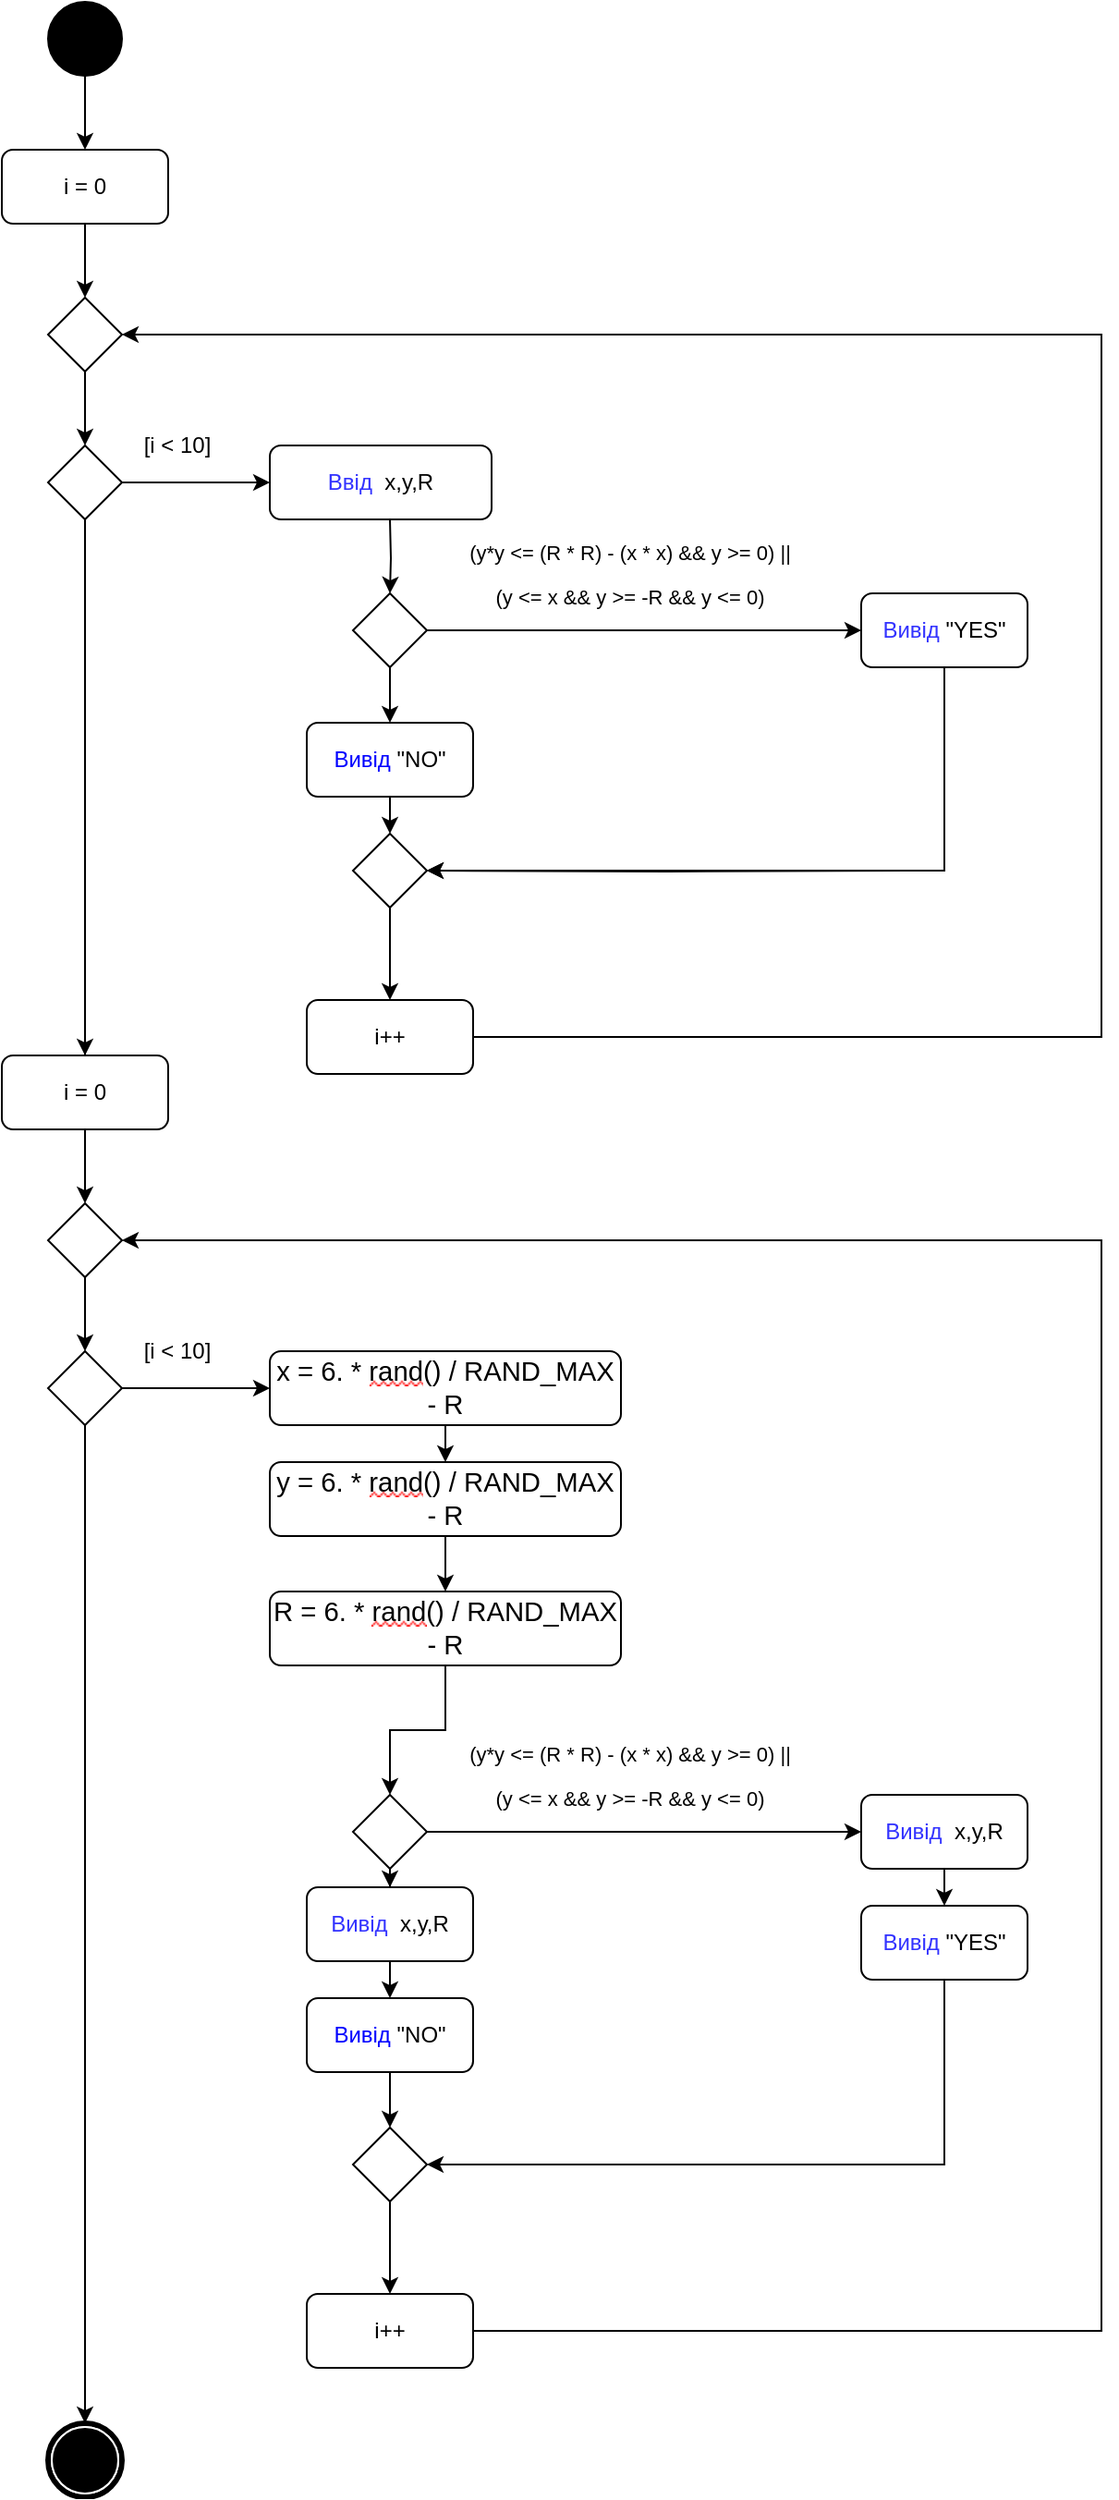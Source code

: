 <mxfile version="15.3.7" type="device"><diagram name="Page-1" id="0783ab3e-0a74-02c8-0abd-f7b4e66b4bec"><mxGraphModel dx="600" dy="869" grid="1" gridSize="10" guides="1" tooltips="1" connect="1" arrows="1" fold="1" page="1" pageScale="1" pageWidth="850" pageHeight="1100" background="none" math="0" shadow="0"><root><mxCell id="0"/><mxCell id="1" parent="0"/><mxCell id="6PpWrIxOxMw4Goj677An-61" style="edgeStyle=orthogonalEdgeStyle;rounded=0;orthogonalLoop=1;jettySize=auto;html=1;exitX=0.5;exitY=1;exitDx=0;exitDy=0;entryX=0.5;entryY=0;entryDx=0;entryDy=0;" edge="1" parent="1" source="60571a20871a0731-4" target="6PpWrIxOxMw4Goj677An-60"><mxGeometry relative="1" as="geometry"/></mxCell><mxCell id="60571a20871a0731-4" value="" style="ellipse;whiteSpace=wrap;html=1;rounded=0;shadow=0;comic=0;labelBackgroundColor=none;strokeWidth=1;fillColor=#000000;fontFamily=Verdana;fontSize=12;align=center;" parent="1" vertex="1"><mxGeometry x="400" width="40" height="40" as="geometry"/></mxCell><mxCell id="60571a20871a0731-5" value="" style="shape=mxgraph.bpmn.shape;html=1;verticalLabelPosition=bottom;labelBackgroundColor=#ffffff;verticalAlign=top;perimeter=ellipsePerimeter;outline=end;symbol=terminate;rounded=0;shadow=0;comic=0;strokeWidth=1;fontFamily=Verdana;fontSize=12;align=center;" parent="1" vertex="1"><mxGeometry x="400" y="1310" width="40" height="40" as="geometry"/></mxCell><mxCell id="6PpWrIxOxMw4Goj677An-23" value="" style="edgeStyle=orthogonalEdgeStyle;rounded=0;orthogonalLoop=1;jettySize=auto;html=1;" edge="1" parent="1" source="6PpWrIxOxMw4Goj677An-1" target="6PpWrIxOxMw4Goj677An-2"><mxGeometry relative="1" as="geometry"/></mxCell><mxCell id="6PpWrIxOxMw4Goj677An-1" value="" style="rhombus;whiteSpace=wrap;html=1;" vertex="1" parent="1"><mxGeometry x="400" y="160" width="40" height="40" as="geometry"/></mxCell><mxCell id="6PpWrIxOxMw4Goj677An-6" style="edgeStyle=orthogonalEdgeStyle;rounded=0;orthogonalLoop=1;jettySize=auto;html=1;exitX=1;exitY=0.5;exitDx=0;exitDy=0;entryX=0;entryY=0.5;entryDx=0;entryDy=0;" edge="1" parent="1" source="6PpWrIxOxMw4Goj677An-2" target="6PpWrIxOxMw4Goj677An-5"><mxGeometry relative="1" as="geometry"/></mxCell><mxCell id="6PpWrIxOxMw4Goj677An-43" style="edgeStyle=orthogonalEdgeStyle;rounded=0;orthogonalLoop=1;jettySize=auto;html=1;exitX=0.5;exitY=1;exitDx=0;exitDy=0;entryX=0.5;entryY=0;entryDx=0;entryDy=0;" edge="1" parent="1" source="6PpWrIxOxMw4Goj677An-2" target="6PpWrIxOxMw4Goj677An-25"><mxGeometry relative="1" as="geometry"/></mxCell><mxCell id="6PpWrIxOxMw4Goj677An-64" style="edgeStyle=orthogonalEdgeStyle;rounded=0;orthogonalLoop=1;jettySize=auto;html=1;exitX=0.5;exitY=1;exitDx=0;exitDy=0;entryX=0.5;entryY=0;entryDx=0;entryDy=0;" edge="1" parent="1" source="6PpWrIxOxMw4Goj677An-2" target="6PpWrIxOxMw4Goj677An-63"><mxGeometry relative="1" as="geometry"/></mxCell><mxCell id="6PpWrIxOxMw4Goj677An-2" value="" style="rhombus;whiteSpace=wrap;html=1;" vertex="1" parent="1"><mxGeometry x="400" y="240" width="40" height="40" as="geometry"/></mxCell><mxCell id="6PpWrIxOxMw4Goj677An-5" value="&lt;font color=&quot;#3333ff&quot;&gt;Ввід&amp;nbsp; &lt;/font&gt;&lt;font color=&quot;#000000&quot;&gt;x,y,R&lt;/font&gt;" style="rounded=1;whiteSpace=wrap;html=1;" vertex="1" parent="1"><mxGeometry x="520" y="240" width="120" height="40" as="geometry"/></mxCell><mxCell id="6PpWrIxOxMw4Goj677An-8" style="edgeStyle=orthogonalEdgeStyle;rounded=0;orthogonalLoop=1;jettySize=auto;html=1;exitX=0.5;exitY=1;exitDx=0;exitDy=0;entryX=0.5;entryY=0;entryDx=0;entryDy=0;" edge="1" parent="1" target="6PpWrIxOxMw4Goj677An-11"><mxGeometry relative="1" as="geometry"><mxPoint x="585" y="280" as="sourcePoint"/></mxGeometry></mxCell><mxCell id="6PpWrIxOxMw4Goj677An-9" style="edgeStyle=orthogonalEdgeStyle;rounded=0;orthogonalLoop=1;jettySize=auto;html=1;exitX=1;exitY=0.5;exitDx=0;exitDy=0;entryX=0;entryY=0.5;entryDx=0;entryDy=0;" edge="1" parent="1" source="6PpWrIxOxMw4Goj677An-11" target="6PpWrIxOxMw4Goj677An-13"><mxGeometry relative="1" as="geometry"/></mxCell><mxCell id="6PpWrIxOxMw4Goj677An-10" style="edgeStyle=orthogonalEdgeStyle;rounded=0;orthogonalLoop=1;jettySize=auto;html=1;exitX=0.5;exitY=1;exitDx=0;exitDy=0;entryX=0.5;entryY=0;entryDx=0;entryDy=0;" edge="1" parent="1" source="6PpWrIxOxMw4Goj677An-11" target="6PpWrIxOxMw4Goj677An-15"><mxGeometry relative="1" as="geometry"/></mxCell><mxCell id="6PpWrIxOxMw4Goj677An-11" value="" style="rhombus;whiteSpace=wrap;html=1;" vertex="1" parent="1"><mxGeometry x="565" y="320" width="40" height="40" as="geometry"/></mxCell><mxCell id="6PpWrIxOxMw4Goj677An-12" style="edgeStyle=orthogonalEdgeStyle;rounded=0;orthogonalLoop=1;jettySize=auto;html=1;exitX=0.5;exitY=1;exitDx=0;exitDy=0;entryX=1;entryY=0.5;entryDx=0;entryDy=0;" edge="1" parent="1" source="6PpWrIxOxMw4Goj677An-13" target="6PpWrIxOxMw4Goj677An-16"><mxGeometry relative="1" as="geometry"><mxPoint x="885" y="450" as="targetPoint"/></mxGeometry></mxCell><mxCell id="6PpWrIxOxMw4Goj677An-13" value="&lt;font color=&quot;#3333ff&quot;&gt;Вивід&lt;/font&gt; &quot;YES&quot;" style="rounded=1;whiteSpace=wrap;html=1;" vertex="1" parent="1"><mxGeometry x="840" y="320" width="90" height="40" as="geometry"/></mxCell><mxCell id="6PpWrIxOxMw4Goj677An-14" style="edgeStyle=orthogonalEdgeStyle;rounded=0;orthogonalLoop=1;jettySize=auto;html=1;exitX=0.5;exitY=1;exitDx=0;exitDy=0;entryX=0.5;entryY=0;entryDx=0;entryDy=0;" edge="1" parent="1" source="6PpWrIxOxMw4Goj677An-15" target="6PpWrIxOxMw4Goj677An-16"><mxGeometry relative="1" as="geometry"/></mxCell><mxCell id="6PpWrIxOxMw4Goj677An-15" value="&lt;font color=&quot;#0000ff&quot;&gt;Вивід&lt;/font&gt; &quot;NO&quot;" style="rounded=1;whiteSpace=wrap;html=1;" vertex="1" parent="1"><mxGeometry x="540" y="390" width="90" height="40" as="geometry"/></mxCell><mxCell id="6PpWrIxOxMw4Goj677An-20" style="edgeStyle=orthogonalEdgeStyle;rounded=0;orthogonalLoop=1;jettySize=auto;html=1;exitX=0.5;exitY=1;exitDx=0;exitDy=0;entryX=0.5;entryY=0;entryDx=0;entryDy=0;" edge="1" parent="1" source="6PpWrIxOxMw4Goj677An-16" target="6PpWrIxOxMw4Goj677An-19"><mxGeometry relative="1" as="geometry"/></mxCell><mxCell id="6PpWrIxOxMw4Goj677An-16" value="" style="rhombus;whiteSpace=wrap;html=1;" vertex="1" parent="1"><mxGeometry x="565" y="450" width="40" height="40" as="geometry"/></mxCell><mxCell id="6PpWrIxOxMw4Goj677An-17" style="edgeStyle=orthogonalEdgeStyle;rounded=0;orthogonalLoop=1;jettySize=auto;html=1;exitX=0;exitY=0.5;exitDx=0;exitDy=0;entryX=1;entryY=0.5;entryDx=0;entryDy=0;" edge="1" parent="1" target="6PpWrIxOxMw4Goj677An-16"><mxGeometry relative="1" as="geometry"><mxPoint x="865" y="470" as="sourcePoint"/></mxGeometry></mxCell><mxCell id="6PpWrIxOxMw4Goj677An-18" value="&lt;p style=&quot;font-size: 11px&quot;&gt;&lt;font style=&quot;font-size: 11px&quot;&gt;&lt;span class=&quot;NormalTextRun SCXW105165814 BCX0&quot; style=&quot;margin: 0px ; padding: 0px ; color: rgb(0 , 0 , 0) ; font-family: &amp;#34;calibri&amp;#34; , &amp;#34;calibri_embeddedfont&amp;#34; , &amp;#34;calibri_msfontservice&amp;#34; , sans-serif ; text-align: left ; background-color: rgb(255 , 255 , 255)&quot;&gt;(&lt;/span&gt;&lt;span class=&quot;NormalTextRun SCXW105165814 BCX0&quot; style=&quot;margin: 0px ; padding: 0px ; color: rgb(0 , 0 , 0) ; font-family: &amp;#34;calibri&amp;#34; , &amp;#34;calibri_embeddedfont&amp;#34; , &amp;#34;calibri_msfontservice&amp;#34; , sans-serif ; text-align: left ; background-color: rgb(255 , 255 , 255)&quot;&gt;&lt;span class=&quot;NormalTextRun  BCX0 SCXW211120175&quot; style=&quot;margin: 0px ; padding: 0px ; font-family: &amp;#34;calibri&amp;#34; , &amp;#34;calibri_embeddedfont&amp;#34; , &amp;#34;calibri_msfontservice&amp;#34; , sans-serif&quot;&gt;y&lt;/span&gt;&lt;span class=&quot;NormalTextRun  BCX0 SCXW211120175&quot; style=&quot;margin: 0px ; padding: 0px ; font-family: &amp;#34;calibri&amp;#34; , &amp;#34;calibri_embeddedfont&amp;#34; , &amp;#34;calibri_msfontservice&amp;#34; , sans-serif&quot;&gt;*y&lt;/span&gt;&lt;span class=&quot;NormalTextRun  BCX0 SCXW211120175&quot; style=&quot;margin: 0px ; padding: 0px ; font-family: &amp;#34;calibri&amp;#34; , &amp;#34;calibri_embeddedfont&amp;#34; , &amp;#34;calibri_msfontservice&amp;#34; , sans-serif&quot;&gt;&amp;nbsp;&amp;lt;=&amp;nbsp;&lt;/span&gt;&lt;span class=&quot;NormalTextRun  BCX0 SCXW211120175&quot; style=&quot;margin: 0px ; padding: 0px ; font-family: &amp;#34;calibri&amp;#34; , &amp;#34;calibri_embeddedfont&amp;#34; , &amp;#34;calibri_msfontservice&amp;#34; , sans-serif&quot;&gt;(R * R&lt;/span&gt;&lt;span class=&quot;NormalTextRun  BCX0 SCXW211120175&quot; style=&quot;margin: 0px ; padding: 0px ; font-family: &amp;#34;calibri&amp;#34; , &amp;#34;calibri_embeddedfont&amp;#34; , &amp;#34;calibri_msfontservice&amp;#34; , sans-serif&quot;&gt;)&lt;/span&gt;&lt;span class=&quot;NormalTextRun  BCX0 SCXW211120175&quot; style=&quot;margin: 0px ; padding: 0px ; font-family: &amp;#34;calibri&amp;#34; , &amp;#34;calibri_embeddedfont&amp;#34; , &amp;#34;calibri_msfontservice&amp;#34; , sans-serif&quot;&gt;&amp;nbsp;-&amp;nbsp;&lt;/span&gt;&lt;span class=&quot;NormalTextRun  BCX0 SCXW211120175&quot; style=&quot;margin: 0px ; padding: 0px ; font-family: &amp;#34;calibri&amp;#34; , &amp;#34;calibri_embeddedfont&amp;#34; , &amp;#34;calibri_msfontservice&amp;#34; , sans-serif&quot;&gt;(&lt;/span&gt;&lt;span class=&quot;NormalTextRun  BCX0 SCXW211120175&quot; style=&quot;margin: 0px ; padding: 0px ; font-family: &amp;#34;calibri&amp;#34; , &amp;#34;calibri_embeddedfont&amp;#34; , &amp;#34;calibri_msfontservice&amp;#34; , sans-serif&quot;&gt;x * x) &amp;amp;&amp;amp; y &amp;gt;= 0&lt;/span&gt;)&lt;/span&gt;&lt;span class=&quot;NormalTextRun SCXW105165814 BCX0&quot; style=&quot;margin: 0px ; padding: 0px ; color: rgb(0 , 0 , 0) ; font-family: &amp;#34;calibri&amp;#34; , &amp;#34;calibri_embeddedfont&amp;#34; , &amp;#34;calibri_msfontservice&amp;#34; , sans-serif ; text-align: left ; background-color: rgb(255 , 255 , 255)&quot;&gt;&amp;nbsp;||&lt;/span&gt;&lt;/font&gt;&lt;/p&gt;&lt;p style=&quot;font-size: 11px&quot;&gt;&lt;font style=&quot;font-size: 11px&quot;&gt;&lt;span class=&quot;NormalTextRun SCXW105165814 BCX0&quot; style=&quot;margin: 0px ; padding: 0px ; color: rgb(0 , 0 , 0) ; font-family: &amp;#34;calibri&amp;#34; , &amp;#34;calibri_embeddedfont&amp;#34; , &amp;#34;calibri_msfontservice&amp;#34; , sans-serif ; text-align: left ; background-color: rgb(255 , 255 , 255)&quot;&gt;&amp;nbsp;(y &amp;lt;= x &amp;amp;&amp;amp; y &amp;gt;= -R &amp;amp;&amp;amp; y &amp;lt;= 0)&lt;/span&gt;&lt;span class=&quot;NormalTextRun SCXW105165814 BCX0&quot; style=&quot;margin: 0px ; padding: 0px ; color: rgb(0 , 0 , 0) ; font-family: &amp;#34;calibri&amp;#34; , &amp;#34;calibri_embeddedfont&amp;#34; , &amp;#34;calibri_msfontservice&amp;#34; , sans-serif ; text-align: left ; background-color: rgb(255 , 255 , 255)&quot;&gt;&amp;nbsp;&lt;/span&gt;&lt;/font&gt;&lt;/p&gt;" style="text;html=1;strokeColor=none;fillColor=none;align=center;verticalAlign=middle;whiteSpace=wrap;rounded=0;" vertex="1" parent="1"><mxGeometry x="620" y="300" width="190" height="20" as="geometry"/></mxCell><mxCell id="6PpWrIxOxMw4Goj677An-21" style="edgeStyle=orthogonalEdgeStyle;rounded=0;orthogonalLoop=1;jettySize=auto;html=1;exitX=1;exitY=0.5;exitDx=0;exitDy=0;entryX=1;entryY=0.5;entryDx=0;entryDy=0;" edge="1" parent="1" source="6PpWrIxOxMw4Goj677An-19" target="6PpWrIxOxMw4Goj677An-1"><mxGeometry relative="1" as="geometry"><Array as="points"><mxPoint x="970" y="560"/><mxPoint x="970" y="180"/></Array></mxGeometry></mxCell><mxCell id="6PpWrIxOxMw4Goj677An-19" value="i++" style="rounded=1;whiteSpace=wrap;html=1;" vertex="1" parent="1"><mxGeometry x="540" y="540" width="90" height="40" as="geometry"/></mxCell><mxCell id="6PpWrIxOxMw4Goj677An-24" value="" style="edgeStyle=orthogonalEdgeStyle;rounded=0;orthogonalLoop=1;jettySize=auto;html=1;" edge="1" parent="1" source="6PpWrIxOxMw4Goj677An-25" target="6PpWrIxOxMw4Goj677An-27"><mxGeometry relative="1" as="geometry"/></mxCell><mxCell id="6PpWrIxOxMw4Goj677An-25" value="" style="rhombus;whiteSpace=wrap;html=1;" vertex="1" parent="1"><mxGeometry x="400" y="650" width="40" height="40" as="geometry"/></mxCell><mxCell id="6PpWrIxOxMw4Goj677An-26" style="edgeStyle=orthogonalEdgeStyle;rounded=0;orthogonalLoop=1;jettySize=auto;html=1;exitX=1;exitY=0.5;exitDx=0;exitDy=0;entryX=0;entryY=0.5;entryDx=0;entryDy=0;" edge="1" parent="1" source="6PpWrIxOxMw4Goj677An-27"><mxGeometry relative="1" as="geometry"><mxPoint x="520" y="750" as="targetPoint"/></mxGeometry></mxCell><mxCell id="6PpWrIxOxMw4Goj677An-44" style="edgeStyle=orthogonalEdgeStyle;rounded=0;orthogonalLoop=1;jettySize=auto;html=1;exitX=0.5;exitY=1;exitDx=0;exitDy=0;entryX=0.5;entryY=0;entryDx=0;entryDy=0;" edge="1" parent="1" source="6PpWrIxOxMw4Goj677An-27" target="60571a20871a0731-5"><mxGeometry relative="1" as="geometry"/></mxCell><mxCell id="6PpWrIxOxMw4Goj677An-27" value="" style="rhombus;whiteSpace=wrap;html=1;" vertex="1" parent="1"><mxGeometry x="400" y="730" width="40" height="40" as="geometry"/></mxCell><mxCell id="6PpWrIxOxMw4Goj677An-31" style="edgeStyle=orthogonalEdgeStyle;rounded=0;orthogonalLoop=1;jettySize=auto;html=1;exitX=0.5;exitY=1;exitDx=0;exitDy=0;entryX=0.5;entryY=0;entryDx=0;entryDy=0;" edge="1" parent="1" source="6PpWrIxOxMw4Goj677An-32" target="6PpWrIxOxMw4Goj677An-36"><mxGeometry relative="1" as="geometry"/></mxCell><mxCell id="6PpWrIxOxMw4Goj677An-53" style="edgeStyle=orthogonalEdgeStyle;rounded=0;orthogonalLoop=1;jettySize=auto;html=1;exitX=1;exitY=0.5;exitDx=0;exitDy=0;entryX=0;entryY=0.5;entryDx=0;entryDy=0;" edge="1" parent="1" source="6PpWrIxOxMw4Goj677An-32" target="6PpWrIxOxMw4Goj677An-52"><mxGeometry relative="1" as="geometry"/></mxCell><mxCell id="6PpWrIxOxMw4Goj677An-56" style="edgeStyle=orthogonalEdgeStyle;rounded=0;orthogonalLoop=1;jettySize=auto;html=1;exitX=0.5;exitY=1;exitDx=0;exitDy=0;entryX=0.5;entryY=0;entryDx=0;entryDy=0;" edge="1" parent="1" source="6PpWrIxOxMw4Goj677An-32" target="6PpWrIxOxMw4Goj677An-55"><mxGeometry relative="1" as="geometry"/></mxCell><mxCell id="6PpWrIxOxMw4Goj677An-32" value="" style="rhombus;whiteSpace=wrap;html=1;" vertex="1" parent="1"><mxGeometry x="565" y="970" width="40" height="40" as="geometry"/></mxCell><mxCell id="6PpWrIxOxMw4Goj677An-33" style="edgeStyle=orthogonalEdgeStyle;rounded=0;orthogonalLoop=1;jettySize=auto;html=1;exitX=0.5;exitY=1;exitDx=0;exitDy=0;entryX=1;entryY=0.5;entryDx=0;entryDy=0;" edge="1" parent="1" source="6PpWrIxOxMw4Goj677An-34" target="6PpWrIxOxMw4Goj677An-38"><mxGeometry relative="1" as="geometry"><mxPoint x="885" y="1100" as="targetPoint"/></mxGeometry></mxCell><mxCell id="6PpWrIxOxMw4Goj677An-34" value="&lt;font color=&quot;#3333ff&quot;&gt;Вивід&lt;/font&gt; &quot;YES&quot;" style="rounded=1;whiteSpace=wrap;html=1;" vertex="1" parent="1"><mxGeometry x="840" y="1030" width="90" height="40" as="geometry"/></mxCell><mxCell id="6PpWrIxOxMw4Goj677An-35" style="edgeStyle=orthogonalEdgeStyle;rounded=0;orthogonalLoop=1;jettySize=auto;html=1;exitX=0.5;exitY=1;exitDx=0;exitDy=0;entryX=0.5;entryY=0;entryDx=0;entryDy=0;" edge="1" parent="1" source="6PpWrIxOxMw4Goj677An-36" target="6PpWrIxOxMw4Goj677An-38"><mxGeometry relative="1" as="geometry"/></mxCell><mxCell id="6PpWrIxOxMw4Goj677An-36" value="&lt;font color=&quot;#0000ff&quot;&gt;Вивід&lt;/font&gt; &quot;NO&quot;" style="rounded=1;whiteSpace=wrap;html=1;" vertex="1" parent="1"><mxGeometry x="540" y="1080" width="90" height="40" as="geometry"/></mxCell><mxCell id="6PpWrIxOxMw4Goj677An-37" style="edgeStyle=orthogonalEdgeStyle;rounded=0;orthogonalLoop=1;jettySize=auto;html=1;exitX=0.5;exitY=1;exitDx=0;exitDy=0;entryX=0.5;entryY=0;entryDx=0;entryDy=0;" edge="1" parent="1" source="6PpWrIxOxMw4Goj677An-38" target="6PpWrIxOxMw4Goj677An-42"><mxGeometry relative="1" as="geometry"/></mxCell><mxCell id="6PpWrIxOxMw4Goj677An-38" value="" style="rhombus;whiteSpace=wrap;html=1;" vertex="1" parent="1"><mxGeometry x="565" y="1150" width="40" height="40" as="geometry"/></mxCell><mxCell id="6PpWrIxOxMw4Goj677An-40" value="&lt;p style=&quot;font-size: 11px&quot;&gt;&lt;font style=&quot;font-size: 11px&quot;&gt;&lt;span class=&quot;NormalTextRun SCXW105165814 BCX0&quot; style=&quot;margin: 0px ; padding: 0px ; color: rgb(0 , 0 , 0) ; font-family: &amp;#34;calibri&amp;#34; , &amp;#34;calibri_embeddedfont&amp;#34; , &amp;#34;calibri_msfontservice&amp;#34; , sans-serif ; text-align: left ; background-color: rgb(255 , 255 , 255)&quot;&gt;(&lt;/span&gt;&lt;span class=&quot;NormalTextRun SCXW105165814 BCX0&quot; style=&quot;margin: 0px ; padding: 0px ; color: rgb(0 , 0 , 0) ; font-family: &amp;#34;calibri&amp;#34; , &amp;#34;calibri_embeddedfont&amp;#34; , &amp;#34;calibri_msfontservice&amp;#34; , sans-serif ; text-align: left ; background-color: rgb(255 , 255 , 255)&quot;&gt;&lt;span class=&quot;NormalTextRun  BCX0 SCXW211120175&quot; style=&quot;margin: 0px ; padding: 0px ; font-family: &amp;#34;calibri&amp;#34; , &amp;#34;calibri_embeddedfont&amp;#34; , &amp;#34;calibri_msfontservice&amp;#34; , sans-serif&quot;&gt;y&lt;/span&gt;&lt;span class=&quot;NormalTextRun  BCX0 SCXW211120175&quot; style=&quot;margin: 0px ; padding: 0px ; font-family: &amp;#34;calibri&amp;#34; , &amp;#34;calibri_embeddedfont&amp;#34; , &amp;#34;calibri_msfontservice&amp;#34; , sans-serif&quot;&gt;*y&lt;/span&gt;&lt;span class=&quot;NormalTextRun  BCX0 SCXW211120175&quot; style=&quot;margin: 0px ; padding: 0px ; font-family: &amp;#34;calibri&amp;#34; , &amp;#34;calibri_embeddedfont&amp;#34; , &amp;#34;calibri_msfontservice&amp;#34; , sans-serif&quot;&gt;&amp;nbsp;&amp;lt;=&amp;nbsp;&lt;/span&gt;&lt;span class=&quot;NormalTextRun  BCX0 SCXW211120175&quot; style=&quot;margin: 0px ; padding: 0px ; font-family: &amp;#34;calibri&amp;#34; , &amp;#34;calibri_embeddedfont&amp;#34; , &amp;#34;calibri_msfontservice&amp;#34; , sans-serif&quot;&gt;(R * R&lt;/span&gt;&lt;span class=&quot;NormalTextRun  BCX0 SCXW211120175&quot; style=&quot;margin: 0px ; padding: 0px ; font-family: &amp;#34;calibri&amp;#34; , &amp;#34;calibri_embeddedfont&amp;#34; , &amp;#34;calibri_msfontservice&amp;#34; , sans-serif&quot;&gt;)&lt;/span&gt;&lt;span class=&quot;NormalTextRun  BCX0 SCXW211120175&quot; style=&quot;margin: 0px ; padding: 0px ; font-family: &amp;#34;calibri&amp;#34; , &amp;#34;calibri_embeddedfont&amp;#34; , &amp;#34;calibri_msfontservice&amp;#34; , sans-serif&quot;&gt;&amp;nbsp;-&amp;nbsp;&lt;/span&gt;&lt;span class=&quot;NormalTextRun  BCX0 SCXW211120175&quot; style=&quot;margin: 0px ; padding: 0px ; font-family: &amp;#34;calibri&amp;#34; , &amp;#34;calibri_embeddedfont&amp;#34; , &amp;#34;calibri_msfontservice&amp;#34; , sans-serif&quot;&gt;(&lt;/span&gt;&lt;span class=&quot;NormalTextRun  BCX0 SCXW211120175&quot; style=&quot;margin: 0px ; padding: 0px ; font-family: &amp;#34;calibri&amp;#34; , &amp;#34;calibri_embeddedfont&amp;#34; , &amp;#34;calibri_msfontservice&amp;#34; , sans-serif&quot;&gt;x * x) &amp;amp;&amp;amp; y &amp;gt;= 0&lt;/span&gt;)&lt;/span&gt;&lt;span class=&quot;NormalTextRun SCXW105165814 BCX0&quot; style=&quot;margin: 0px ; padding: 0px ; color: rgb(0 , 0 , 0) ; font-family: &amp;#34;calibri&amp;#34; , &amp;#34;calibri_embeddedfont&amp;#34; , &amp;#34;calibri_msfontservice&amp;#34; , sans-serif ; text-align: left ; background-color: rgb(255 , 255 , 255)&quot;&gt;&amp;nbsp;||&lt;/span&gt;&lt;/font&gt;&lt;/p&gt;&lt;p style=&quot;font-size: 11px&quot;&gt;&lt;font style=&quot;font-size: 11px&quot;&gt;&lt;span class=&quot;NormalTextRun SCXW105165814 BCX0&quot; style=&quot;margin: 0px ; padding: 0px ; color: rgb(0 , 0 , 0) ; font-family: &amp;#34;calibri&amp;#34; , &amp;#34;calibri_embeddedfont&amp;#34; , &amp;#34;calibri_msfontservice&amp;#34; , sans-serif ; text-align: left ; background-color: rgb(255 , 255 , 255)&quot;&gt;&amp;nbsp;(y &amp;lt;= x &amp;amp;&amp;amp; y &amp;gt;= -R &amp;amp;&amp;amp; y &amp;lt;= 0)&lt;/span&gt;&lt;span class=&quot;NormalTextRun SCXW105165814 BCX0&quot; style=&quot;margin: 0px ; padding: 0px ; color: rgb(0 , 0 , 0) ; font-family: &amp;#34;calibri&amp;#34; , &amp;#34;calibri_embeddedfont&amp;#34; , &amp;#34;calibri_msfontservice&amp;#34; , sans-serif ; text-align: left ; background-color: rgb(255 , 255 , 255)&quot;&gt;&amp;nbsp;&lt;/span&gt;&lt;/font&gt;&lt;/p&gt;" style="text;html=1;strokeColor=none;fillColor=none;align=center;verticalAlign=middle;whiteSpace=wrap;rounded=0;" vertex="1" parent="1"><mxGeometry x="620" y="950" width="190" height="20" as="geometry"/></mxCell><mxCell id="6PpWrIxOxMw4Goj677An-41" style="edgeStyle=orthogonalEdgeStyle;rounded=0;orthogonalLoop=1;jettySize=auto;html=1;exitX=1;exitY=0.5;exitDx=0;exitDy=0;entryX=1;entryY=0.5;entryDx=0;entryDy=0;" edge="1" parent="1" source="6PpWrIxOxMw4Goj677An-42" target="6PpWrIxOxMw4Goj677An-25"><mxGeometry relative="1" as="geometry"><Array as="points"><mxPoint x="970" y="1260"/><mxPoint x="970" y="670"/></Array></mxGeometry></mxCell><mxCell id="6PpWrIxOxMw4Goj677An-42" value="i++" style="rounded=1;whiteSpace=wrap;html=1;" vertex="1" parent="1"><mxGeometry x="540" y="1240" width="90" height="40" as="geometry"/></mxCell><mxCell id="6PpWrIxOxMw4Goj677An-48" style="edgeStyle=orthogonalEdgeStyle;rounded=0;orthogonalLoop=1;jettySize=auto;html=1;exitX=0.5;exitY=1;exitDx=0;exitDy=0;entryX=0.5;entryY=0;entryDx=0;entryDy=0;" edge="1" parent="1" source="6PpWrIxOxMw4Goj677An-45" target="6PpWrIxOxMw4Goj677An-46"><mxGeometry relative="1" as="geometry"/></mxCell><mxCell id="6PpWrIxOxMw4Goj677An-45" value="&lt;span class=&quot;NormalTextRun SCXW104338304 BCX0&quot; style=&quot;margin: 0px ; padding: 0px ; color: rgb(0 , 0 , 0) ; font-family: &amp;#34;calibri&amp;#34; , &amp;#34;calibri_embeddedfont&amp;#34; , &amp;#34;calibri_msfontservice&amp;#34; , sans-serif ; font-size: 14.667px ; text-align: left ; background-color: rgb(255 , 255 , 255)&quot;&gt;x = 6. *&amp;nbsp;&lt;/span&gt;&lt;span class=&quot;SpellingError SCXW104338304 BCX0&quot; style=&quot;margin: 0px ; padding: 0px ; background-repeat: repeat-x ; background-position: left bottom ; background-image: url(&amp;#34;data:image/gif;base64,R0lGODlhBQAEAJECAP////8AAAAAAAAAACH5BAEAAAIALAAAAAAFAAQAAAIIlGAXCCHrTCgAOw==&amp;#34;) ; border-bottom: 1px solid transparent ; color: rgb(0 , 0 , 0) ; font-family: &amp;#34;calibri&amp;#34; , &amp;#34;calibri_embeddedfont&amp;#34; , &amp;#34;calibri_msfontservice&amp;#34; , sans-serif ; font-size: 14.667px ; text-align: left ; background-color: rgb(255 , 255 , 255)&quot;&gt;rand&lt;/span&gt;&lt;span class=&quot;NormalTextRun SCXW104338304 BCX0&quot; style=&quot;margin: 0px ; padding: 0px ; color: rgb(0 , 0 , 0) ; font-family: &amp;#34;calibri&amp;#34; , &amp;#34;calibri_embeddedfont&amp;#34; , &amp;#34;calibri_msfontservice&amp;#34; , sans-serif ; font-size: 14.667px ; text-align: left ; background-color: rgb(255 , 255 , 255)&quot;&gt;() / RAND_MAX - R&lt;/span&gt;" style="rounded=1;whiteSpace=wrap;html=1;" vertex="1" parent="1"><mxGeometry x="520" y="730" width="190" height="40" as="geometry"/></mxCell><mxCell id="6PpWrIxOxMw4Goj677An-49" style="edgeStyle=orthogonalEdgeStyle;rounded=0;orthogonalLoop=1;jettySize=auto;html=1;exitX=0.5;exitY=1;exitDx=0;exitDy=0;entryX=0.5;entryY=0;entryDx=0;entryDy=0;" edge="1" parent="1" source="6PpWrIxOxMw4Goj677An-46" target="6PpWrIxOxMw4Goj677An-47"><mxGeometry relative="1" as="geometry"/></mxCell><mxCell id="6PpWrIxOxMw4Goj677An-46" value="&lt;span class=&quot;NormalTextRun SCXW104338304 BCX0&quot; style=&quot;margin: 0px ; padding: 0px ; color: rgb(0 , 0 , 0) ; font-family: &amp;#34;calibri&amp;#34; , &amp;#34;calibri_embeddedfont&amp;#34; , &amp;#34;calibri_msfontservice&amp;#34; , sans-serif ; font-size: 14.667px ; text-align: left ; background-color: rgb(255 , 255 , 255)&quot;&gt;y = 6. *&amp;nbsp;&lt;/span&gt;&lt;span class=&quot;SpellingError SCXW104338304 BCX0&quot; style=&quot;margin: 0px ; padding: 0px ; background-repeat: repeat-x ; background-position: left bottom ; background-image: url(&amp;#34;data:image/gif;base64,R0lGODlhBQAEAJECAP////8AAAAAAAAAACH5BAEAAAIALAAAAAAFAAQAAAIIlGAXCCHrTCgAOw==&amp;#34;) ; border-bottom: 1px solid transparent ; color: rgb(0 , 0 , 0) ; font-family: &amp;#34;calibri&amp;#34; , &amp;#34;calibri_embeddedfont&amp;#34; , &amp;#34;calibri_msfontservice&amp;#34; , sans-serif ; font-size: 14.667px ; text-align: left ; background-color: rgb(255 , 255 , 255)&quot;&gt;rand&lt;/span&gt;&lt;span class=&quot;NormalTextRun SCXW104338304 BCX0&quot; style=&quot;margin: 0px ; padding: 0px ; color: rgb(0 , 0 , 0) ; font-family: &amp;#34;calibri&amp;#34; , &amp;#34;calibri_embeddedfont&amp;#34; , &amp;#34;calibri_msfontservice&amp;#34; , sans-serif ; font-size: 14.667px ; text-align: left ; background-color: rgb(255 , 255 , 255)&quot;&gt;() / RAND_MAX - R&lt;/span&gt;" style="rounded=1;whiteSpace=wrap;html=1;" vertex="1" parent="1"><mxGeometry x="520" y="790" width="190" height="40" as="geometry"/></mxCell><mxCell id="6PpWrIxOxMw4Goj677An-51" style="edgeStyle=orthogonalEdgeStyle;rounded=0;orthogonalLoop=1;jettySize=auto;html=1;exitX=0.5;exitY=1;exitDx=0;exitDy=0;entryX=0.5;entryY=0;entryDx=0;entryDy=0;" edge="1" parent="1" source="6PpWrIxOxMw4Goj677An-47" target="6PpWrIxOxMw4Goj677An-32"><mxGeometry relative="1" as="geometry"/></mxCell><mxCell id="6PpWrIxOxMw4Goj677An-47" value="&lt;span class=&quot;NormalTextRun SCXW104338304 BCX0&quot; style=&quot;margin: 0px ; padding: 0px ; color: rgb(0 , 0 , 0) ; font-family: &amp;#34;calibri&amp;#34; , &amp;#34;calibri_embeddedfont&amp;#34; , &amp;#34;calibri_msfontservice&amp;#34; , sans-serif ; font-size: 14.667px ; text-align: left ; background-color: rgb(255 , 255 , 255)&quot;&gt;R = 6. *&amp;nbsp;&lt;/span&gt;&lt;span class=&quot;SpellingError SCXW104338304 BCX0&quot; style=&quot;margin: 0px ; padding: 0px ; background-repeat: repeat-x ; background-position: left bottom ; background-image: url(&amp;#34;data:image/gif;base64,R0lGODlhBQAEAJECAP////8AAAAAAAAAACH5BAEAAAIALAAAAAAFAAQAAAIIlGAXCCHrTCgAOw==&amp;#34;) ; border-bottom: 1px solid transparent ; color: rgb(0 , 0 , 0) ; font-family: &amp;#34;calibri&amp;#34; , &amp;#34;calibri_embeddedfont&amp;#34; , &amp;#34;calibri_msfontservice&amp;#34; , sans-serif ; font-size: 14.667px ; text-align: left ; background-color: rgb(255 , 255 , 255)&quot;&gt;rand&lt;/span&gt;&lt;span class=&quot;NormalTextRun SCXW104338304 BCX0&quot; style=&quot;margin: 0px ; padding: 0px ; color: rgb(0 , 0 , 0) ; font-family: &amp;#34;calibri&amp;#34; , &amp;#34;calibri_embeddedfont&amp;#34; , &amp;#34;calibri_msfontservice&amp;#34; , sans-serif ; font-size: 14.667px ; text-align: left ; background-color: rgb(255 , 255 , 255)&quot;&gt;() / RAND_MAX - R&lt;/span&gt;" style="rounded=1;whiteSpace=wrap;html=1;" vertex="1" parent="1"><mxGeometry x="520" y="860" width="190" height="40" as="geometry"/></mxCell><mxCell id="6PpWrIxOxMw4Goj677An-54" style="edgeStyle=orthogonalEdgeStyle;rounded=0;orthogonalLoop=1;jettySize=auto;html=1;exitX=0.5;exitY=1;exitDx=0;exitDy=0;entryX=0.5;entryY=0;entryDx=0;entryDy=0;" edge="1" parent="1" source="6PpWrIxOxMw4Goj677An-52" target="6PpWrIxOxMw4Goj677An-34"><mxGeometry relative="1" as="geometry"/></mxCell><mxCell id="6PpWrIxOxMw4Goj677An-52" value="&lt;font color=&quot;#3333ff&quot;&gt;Вивід&lt;/font&gt;&amp;nbsp; x,y,R" style="rounded=1;whiteSpace=wrap;html=1;" vertex="1" parent="1"><mxGeometry x="840" y="970" width="90" height="40" as="geometry"/></mxCell><mxCell id="6PpWrIxOxMw4Goj677An-55" value="&lt;font color=&quot;#3333ff&quot;&gt;Вивід&lt;/font&gt;&amp;nbsp; x,y,R" style="rounded=1;whiteSpace=wrap;html=1;" vertex="1" parent="1"><mxGeometry x="540" y="1020" width="90" height="40" as="geometry"/></mxCell><mxCell id="6PpWrIxOxMw4Goj677An-57" value="[i &amp;lt; 10]" style="text;html=1;strokeColor=none;fillColor=none;align=center;verticalAlign=middle;whiteSpace=wrap;rounded=0;" vertex="1" parent="1"><mxGeometry x="450" y="720" width="40" height="20" as="geometry"/></mxCell><mxCell id="6PpWrIxOxMw4Goj677An-62" style="edgeStyle=orthogonalEdgeStyle;rounded=0;orthogonalLoop=1;jettySize=auto;html=1;exitX=0.5;exitY=1;exitDx=0;exitDy=0;entryX=0.5;entryY=0;entryDx=0;entryDy=0;" edge="1" parent="1" source="6PpWrIxOxMw4Goj677An-60" target="6PpWrIxOxMw4Goj677An-1"><mxGeometry relative="1" as="geometry"/></mxCell><mxCell id="6PpWrIxOxMw4Goj677An-60" value="i = 0" style="rounded=1;whiteSpace=wrap;html=1;" vertex="1" parent="1"><mxGeometry x="375" y="80" width="90" height="40" as="geometry"/></mxCell><mxCell id="6PpWrIxOxMw4Goj677An-63" value="i = 0" style="rounded=1;whiteSpace=wrap;html=1;" vertex="1" parent="1"><mxGeometry x="375" y="570" width="90" height="40" as="geometry"/></mxCell><mxCell id="6PpWrIxOxMw4Goj677An-65" value="[i &amp;lt; 10]" style="text;html=1;strokeColor=none;fillColor=none;align=center;verticalAlign=middle;whiteSpace=wrap;rounded=0;" vertex="1" parent="1"><mxGeometry x="450" y="230" width="40" height="20" as="geometry"/></mxCell></root></mxGraphModel></diagram></mxfile>